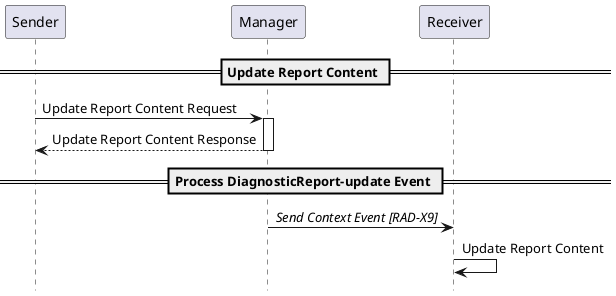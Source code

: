 @startuml

hide footbox

participant "Sender" as Sender
participant "Manager" as Manager
participant "Receiver" as Receiver

== Update Report Content ==

Sender->Manager: Update Report Content Request
activate Manager
Manager-->Sender: Update Report Content Response
deactivate Manager

== Process DiagnosticReport-update Event ==
Manager->Receiver: //Send Context Event [RAD-X9]//
Receiver->Receiver: Update Report Content

@enduml